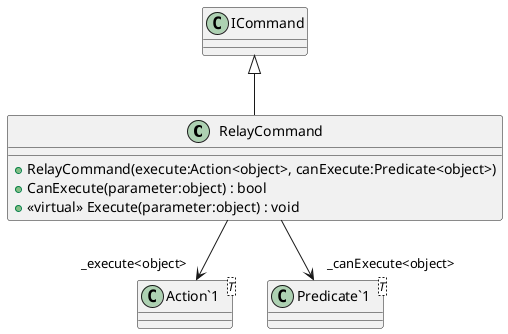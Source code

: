 @startuml
class RelayCommand {
    + RelayCommand(execute:Action<object>, canExecute:Predicate<object>)
    + CanExecute(parameter:object) : bool
    + <<virtual>> Execute(parameter:object) : void
}
class "Action`1"<T> {
}
class "Predicate`1"<T> {
}
ICommand <|-- RelayCommand
RelayCommand --> "_execute<object>" "Action`1"
RelayCommand --> "_canExecute<object>" "Predicate`1"
@enduml
